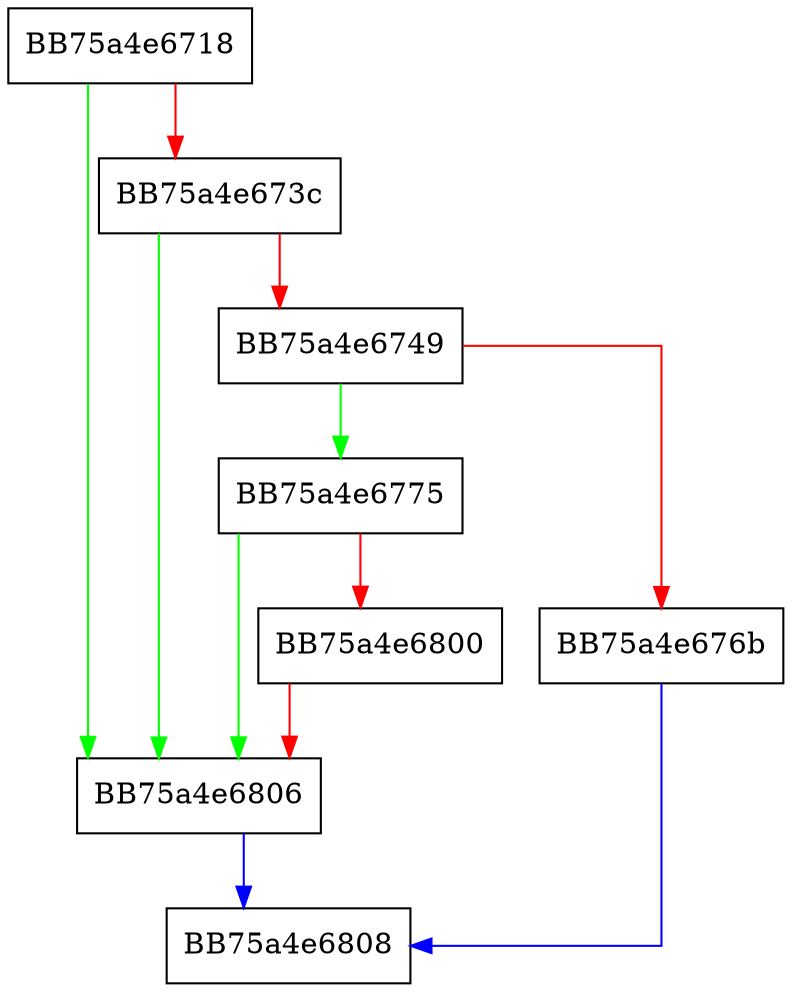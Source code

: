 digraph InitializeRpfForJit {
  node [shape="box"];
  graph [splines=ortho];
  BB75a4e6718 -> BB75a4e6806 [color="green"];
  BB75a4e6718 -> BB75a4e673c [color="red"];
  BB75a4e673c -> BB75a4e6806 [color="green"];
  BB75a4e673c -> BB75a4e6749 [color="red"];
  BB75a4e6749 -> BB75a4e6775 [color="green"];
  BB75a4e6749 -> BB75a4e676b [color="red"];
  BB75a4e676b -> BB75a4e6808 [color="blue"];
  BB75a4e6775 -> BB75a4e6806 [color="green"];
  BB75a4e6775 -> BB75a4e6800 [color="red"];
  BB75a4e6800 -> BB75a4e6806 [color="red"];
  BB75a4e6806 -> BB75a4e6808 [color="blue"];
}